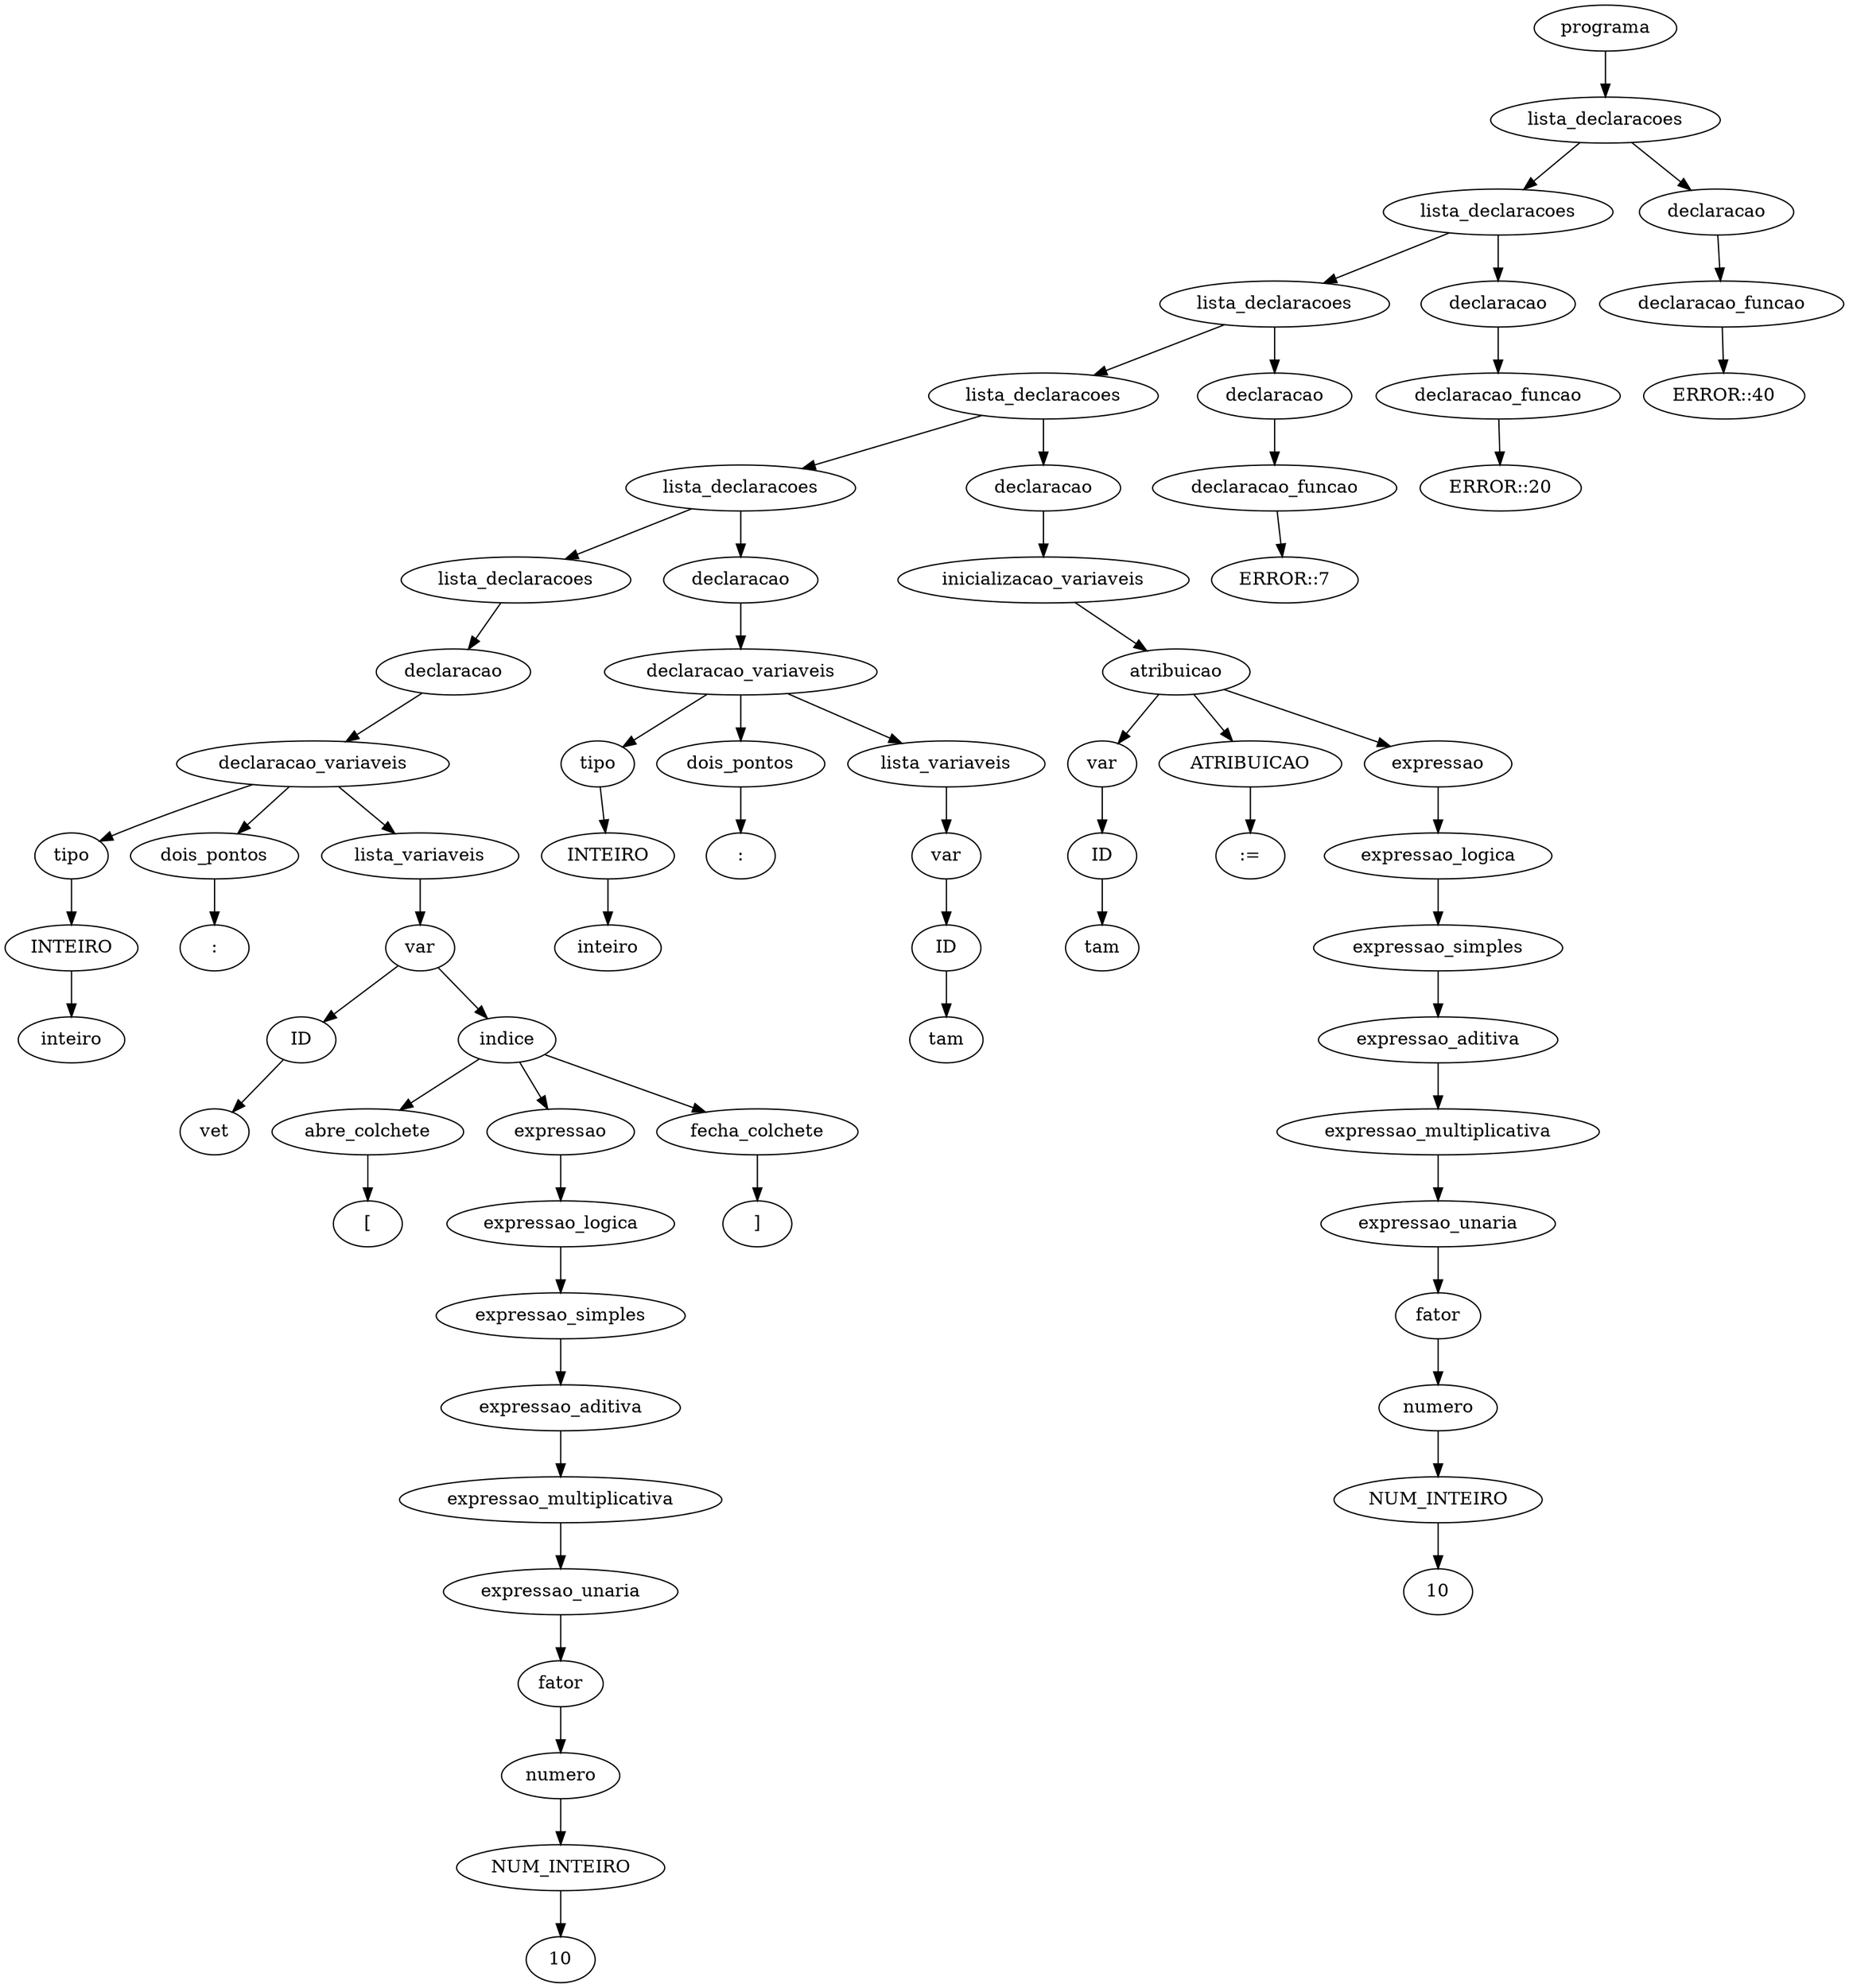 digraph tree {
    "0x7f51588d1430" [label="programa"];
    "0x7f51588c88e0" [label="lista_declaracoes"];
    "0x7f51588d1520" [label="lista_declaracoes"];
    "0x7f515892a9d0" [label="lista_declaracoes"];
    "0x7f515892a8b0" [label="lista_declaracoes"];
    "0x7f515892a460" [label="lista_declaracoes"];
    "0x7f5158b02fa0" [label="lista_declaracoes"];
    "0x7f5158908e80" [label="declaracao"];
    "0x7f5158b02490" [label="declaracao_variaveis"];
    "0x7f5158cb7250" [label="tipo"];
    "0x7f5158b55e20" [label="INTEIRO"];
    "0x7f5158b55df0" [label="inteiro"];
    "0x7f5158b55c40" [label="dois_pontos"];
    "0x7f515892a3d0" [label=":"];
    "0x7f5158aeb310" [label="lista_variaveis"];
    "0x7f5158bc5670" [label="var"];
    "0x7f515892a0d0" [label="ID"];
    "0x7f515892a040" [label="vet"];
    "0x7f515892a100" [label="indice"];
    "0x7f515892a070" [label="abre_colchete"];
    "0x7f515892a340" [label="["];
    "0x7f515892a190" [label="expressao"];
    "0x7f515892a1c0" [label="expressao_logica"];
    "0x7f515892a280" [label="expressao_simples"];
    "0x7f515896f040" [label="expressao_aditiva"];
    "0x7f515892a220" [label="expressao_multiplicativa"];
    "0x7f5158aeb130" [label="expressao_unaria"];
    "0x7f5158bc55e0" [label="fator"];
    "0x7f5158908ee0" [label="numero"];
    "0x7f5158908fd0" [label="NUM_INTEIRO"];
    "0x7f515892a250" [label="10"];
    "0x7f515892a370" [label="fecha_colchete"];
    "0x7f515892a3a0" [label="]"];
    "0x7f5158cb7580" [label="declaracao"];
    "0x7f515892a520" [label="declaracao_variaveis"];
    "0x7f515892a130" [label="tipo"];
    "0x7f515892a400" [label="INTEIRO"];
    "0x7f515892a2b0" [label="inteiro"];
    "0x7f515892a640" [label="dois_pontos"];
    "0x7f515892a670" [label=":"];
    "0x7f515892a490" [label="lista_variaveis"];
    "0x7f515892a310" [label="var"];
    "0x7f515892a2e0" [label="ID"];
    "0x7f515892a580" [label="tam"];
    "0x7f515892a910" [label="declaracao"];
    "0x7f515892a6a0" [label="inicializacao_variaveis"];
    "0x7f515892a940" [label="atribuicao"];
    "0x7f5158908eb0" [label="var"];
    "0x7f5158cb7190" [label="ID"];
    "0x7f515892a6d0" [label="tam"];
    "0x7f515892a970" [label="ATRIBUICAO"];
    "0x7f515892a9a0" [label=":="];
    "0x7f515892a880" [label="expressao"];
    "0x7f515892a850" [label="expressao_logica"];
    "0x7f515892a820" [label="expressao_simples"];
    "0x7f515892a5e0" [label="expressao_aditiva"];
    "0x7f515892a7f0" [label="expressao_multiplicativa"];
    "0x7f515892a760" [label="expressao_unaria"];
    "0x7f515892a5b0" [label="fator"];
    "0x7f515892a550" [label="numero"];
    "0x7f515892a4f0" [label="NUM_INTEIRO"];
    "0x7f515892a7c0" [label="10"];
    "0x7f515892a730" [label="declaracao"];
    "0x7f515892a700" [label="declaracao_funcao"];
    "0x7f51588c8ca0" [label="ERROR::7"];
    "0x7f515892a790" [label="declaracao"];
    "0x7f515892a0a0" [label="declaracao_funcao"];
    "0x7f515886b400" [label="ERROR::20"];
    "0x7f51588c8c70" [label="declaracao"];
    "0x7f515884acd0" [label="declaracao_funcao"];
    "0x7f515886b970" [label="ERROR::40"];
    "0x7f51588d1430" -> "0x7f51588c88e0";
    "0x7f51588c88e0" -> "0x7f51588d1520";
    "0x7f51588c88e0" -> "0x7f51588c8c70";
    "0x7f51588d1520" -> "0x7f515892a9d0";
    "0x7f51588d1520" -> "0x7f515892a790";
    "0x7f515892a9d0" -> "0x7f515892a8b0";
    "0x7f515892a9d0" -> "0x7f515892a730";
    "0x7f515892a8b0" -> "0x7f515892a460";
    "0x7f515892a8b0" -> "0x7f515892a910";
    "0x7f515892a460" -> "0x7f5158b02fa0";
    "0x7f515892a460" -> "0x7f5158cb7580";
    "0x7f5158b02fa0" -> "0x7f5158908e80";
    "0x7f5158908e80" -> "0x7f5158b02490";
    "0x7f5158b02490" -> "0x7f5158cb7250";
    "0x7f5158b02490" -> "0x7f5158b55c40";
    "0x7f5158b02490" -> "0x7f5158aeb310";
    "0x7f5158cb7250" -> "0x7f5158b55e20";
    "0x7f5158b55e20" -> "0x7f5158b55df0";
    "0x7f5158b55c40" -> "0x7f515892a3d0";
    "0x7f5158aeb310" -> "0x7f5158bc5670";
    "0x7f5158bc5670" -> "0x7f515892a0d0";
    "0x7f5158bc5670" -> "0x7f515892a100";
    "0x7f515892a0d0" -> "0x7f515892a040";
    "0x7f515892a100" -> "0x7f515892a070";
    "0x7f515892a100" -> "0x7f515892a190";
    "0x7f515892a100" -> "0x7f515892a370";
    "0x7f515892a070" -> "0x7f515892a340";
    "0x7f515892a190" -> "0x7f515892a1c0";
    "0x7f515892a1c0" -> "0x7f515892a280";
    "0x7f515892a280" -> "0x7f515896f040";
    "0x7f515896f040" -> "0x7f515892a220";
    "0x7f515892a220" -> "0x7f5158aeb130";
    "0x7f5158aeb130" -> "0x7f5158bc55e0";
    "0x7f5158bc55e0" -> "0x7f5158908ee0";
    "0x7f5158908ee0" -> "0x7f5158908fd0";
    "0x7f5158908fd0" -> "0x7f515892a250";
    "0x7f515892a370" -> "0x7f515892a3a0";
    "0x7f5158cb7580" -> "0x7f515892a520";
    "0x7f515892a520" -> "0x7f515892a130";
    "0x7f515892a520" -> "0x7f515892a640";
    "0x7f515892a520" -> "0x7f515892a490";
    "0x7f515892a130" -> "0x7f515892a400";
    "0x7f515892a400" -> "0x7f515892a2b0";
    "0x7f515892a640" -> "0x7f515892a670";
    "0x7f515892a490" -> "0x7f515892a310";
    "0x7f515892a310" -> "0x7f515892a2e0";
    "0x7f515892a2e0" -> "0x7f515892a580";
    "0x7f515892a910" -> "0x7f515892a6a0";
    "0x7f515892a6a0" -> "0x7f515892a940";
    "0x7f515892a940" -> "0x7f5158908eb0";
    "0x7f515892a940" -> "0x7f515892a970";
    "0x7f515892a940" -> "0x7f515892a880";
    "0x7f5158908eb0" -> "0x7f5158cb7190";
    "0x7f5158cb7190" -> "0x7f515892a6d0";
    "0x7f515892a970" -> "0x7f515892a9a0";
    "0x7f515892a880" -> "0x7f515892a850";
    "0x7f515892a850" -> "0x7f515892a820";
    "0x7f515892a820" -> "0x7f515892a5e0";
    "0x7f515892a5e0" -> "0x7f515892a7f0";
    "0x7f515892a7f0" -> "0x7f515892a760";
    "0x7f515892a760" -> "0x7f515892a5b0";
    "0x7f515892a5b0" -> "0x7f515892a550";
    "0x7f515892a550" -> "0x7f515892a4f0";
    "0x7f515892a4f0" -> "0x7f515892a7c0";
    "0x7f515892a730" -> "0x7f515892a700";
    "0x7f515892a700" -> "0x7f51588c8ca0";
    "0x7f515892a790" -> "0x7f515892a0a0";
    "0x7f515892a0a0" -> "0x7f515886b400";
    "0x7f51588c8c70" -> "0x7f515884acd0";
    "0x7f515884acd0" -> "0x7f515886b970";
}
